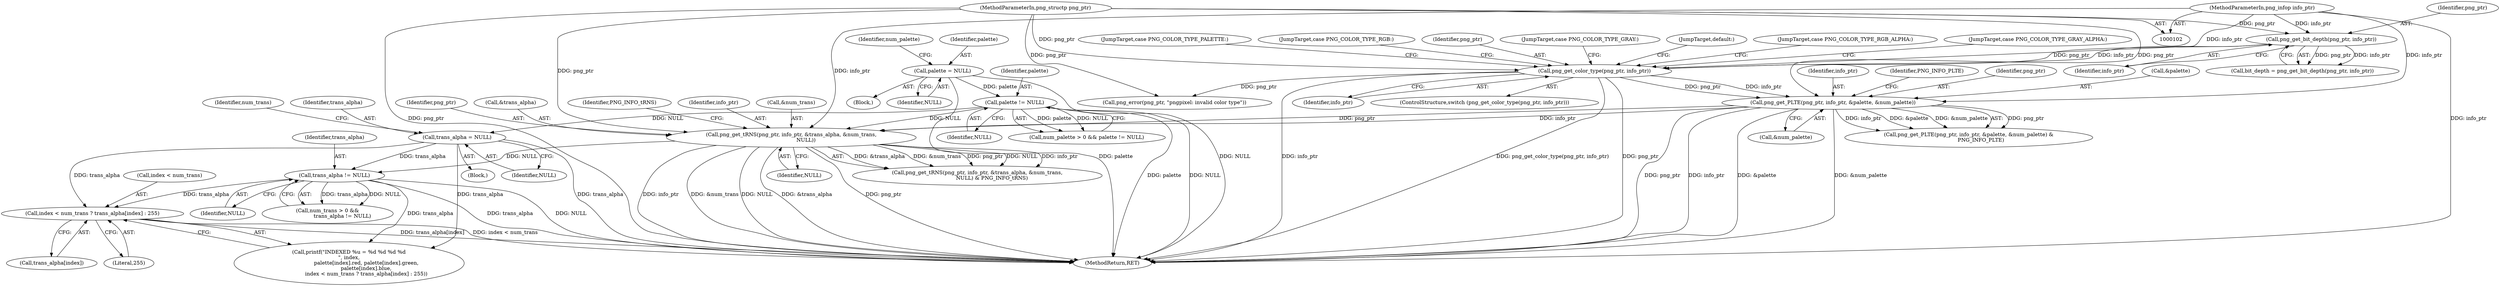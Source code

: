 digraph "0_Android_9d4853418ab2f754c2b63e091c29c5529b8b86ca_0@array" {
"1000212" [label="(Call,index < num_trans ? trans_alpha[index] : 255)"];
"1000168" [label="(Call,trans_alpha = NULL)"];
"1000163" [label="(Call,palette != NULL)"];
"1000141" [label="(Call,palette = NULL)"];
"1000191" [label="(Call,trans_alpha != NULL)"];
"1000178" [label="(Call,png_get_tRNS(png_ptr, info_ptr, &trans_alpha, &num_trans,\n                  NULL))"];
"1000151" [label="(Call,png_get_PLTE(png_ptr, info_ptr, &palette, &num_palette))"];
"1000115" [label="(Call,png_get_color_type(png_ptr, info_ptr))"];
"1000111" [label="(Call,png_get_bit_depth(png_ptr, info_ptr))"];
"1000103" [label="(MethodParameterIn,png_structp png_ptr)"];
"1000104" [label="(MethodParameterIn,png_infop info_ptr)"];
"1000150" [label="(Call,png_get_PLTE(png_ptr, info_ptr, &palette, &num_palette) &\n               PNG_INFO_PLTE)"];
"1000117" [label="(Identifier,info_ptr)"];
"1000109" [label="(Call,bit_depth = png_get_bit_depth(png_ptr, info_ptr))"];
"1000112" [label="(Identifier,png_ptr)"];
"1000178" [label="(Call,png_get_tRNS(png_ptr, info_ptr, &trans_alpha, &num_trans,\n                  NULL))"];
"1000116" [label="(Identifier,png_ptr)"];
"1000314" [label="(MethodReturn,RET)"];
"1000119" [label="(JumpTarget,case PNG_COLOR_TYPE_GRAY:)"];
"1000310" [label="(JumpTarget,default:)"];
"1000216" [label="(Call,trans_alpha[index])"];
"1000311" [label="(Call,png_error(png_ptr, \"pngpixel: invalid color type\"))"];
"1000146" [label="(Identifier,num_palette)"];
"1000111" [label="(Call,png_get_bit_depth(png_ptr, info_ptr))"];
"1000181" [label="(Call,&trans_alpha)"];
"1000173" [label="(Identifier,num_trans)"];
"1000213" [label="(Call,index < num_trans)"];
"1000186" [label="(Identifier,PNG_INFO_tRNS)"];
"1000219" [label="(Literal,255)"];
"1000282" [label="(JumpTarget,case PNG_COLOR_TYPE_RGB_ALPHA:)"];
"1000192" [label="(Identifier,trans_alpha)"];
"1000177" [label="(Call,png_get_tRNS(png_ptr, info_ptr, &trans_alpha, &num_trans,\n                  NULL) & PNG_INFO_tRNS)"];
"1000266" [label="(JumpTarget,case PNG_COLOR_TYPE_GRAY_ALPHA:)"];
"1000129" [label="(JumpTarget,case PNG_COLOR_TYPE_PALETTE:)"];
"1000180" [label="(Identifier,info_ptr)"];
"1000165" [label="(Identifier,NULL)"];
"1000142" [label="(Identifier,palette)"];
"1000115" [label="(Call,png_get_color_type(png_ptr, info_ptr))"];
"1000153" [label="(Identifier,info_ptr)"];
"1000104" [label="(MethodParameterIn,png_infop info_ptr)"];
"1000212" [label="(Call,index < num_trans ? trans_alpha[index] : 255)"];
"1000183" [label="(Call,&num_trans)"];
"1000156" [label="(Call,&num_palette)"];
"1000130" [label="(Block,)"];
"1000143" [label="(Identifier,NULL)"];
"1000193" [label="(Identifier,NULL)"];
"1000103" [label="(MethodParameterIn,png_structp png_ptr)"];
"1000158" [label="(Identifier,PNG_INFO_PLTE)"];
"1000166" [label="(Block,)"];
"1000113" [label="(Identifier,info_ptr)"];
"1000163" [label="(Call,palette != NULL)"];
"1000187" [label="(Call,num_trans > 0 &&\n                  trans_alpha != NULL)"];
"1000159" [label="(Call,num_palette > 0 && palette != NULL)"];
"1000151" [label="(Call,png_get_PLTE(png_ptr, info_ptr, &palette, &num_palette))"];
"1000152" [label="(Identifier,png_ptr)"];
"1000154" [label="(Call,&palette)"];
"1000141" [label="(Call,palette = NULL)"];
"1000114" [label="(ControlStructure,switch (png_get_color_type(png_ptr, info_ptr)))"];
"1000168" [label="(Call,trans_alpha = NULL)"];
"1000185" [label="(Identifier,NULL)"];
"1000179" [label="(Identifier,png_ptr)"];
"1000244" [label="(JumpTarget,case PNG_COLOR_TYPE_RGB:)"];
"1000169" [label="(Identifier,trans_alpha)"];
"1000164" [label="(Identifier,palette)"];
"1000191" [label="(Call,trans_alpha != NULL)"];
"1000194" [label="(Call,printf(\"INDEXED %u = %d %d %d %d\n\", index,\n                     palette[index].red, palette[index].green,\n                     palette[index].blue,\n                     index < num_trans ? trans_alpha[index] : 255))"];
"1000170" [label="(Identifier,NULL)"];
"1000212" -> "1000194"  [label="AST: "];
"1000212" -> "1000216"  [label="CFG: "];
"1000212" -> "1000219"  [label="CFG: "];
"1000213" -> "1000212"  [label="AST: "];
"1000216" -> "1000212"  [label="AST: "];
"1000219" -> "1000212"  [label="AST: "];
"1000194" -> "1000212"  [label="CFG: "];
"1000212" -> "1000314"  [label="DDG: trans_alpha[index]"];
"1000212" -> "1000314"  [label="DDG: index < num_trans"];
"1000168" -> "1000212"  [label="DDG: trans_alpha"];
"1000191" -> "1000212"  [label="DDG: trans_alpha"];
"1000168" -> "1000166"  [label="AST: "];
"1000168" -> "1000170"  [label="CFG: "];
"1000169" -> "1000168"  [label="AST: "];
"1000170" -> "1000168"  [label="AST: "];
"1000173" -> "1000168"  [label="CFG: "];
"1000168" -> "1000314"  [label="DDG: trans_alpha"];
"1000163" -> "1000168"  [label="DDG: NULL"];
"1000168" -> "1000191"  [label="DDG: trans_alpha"];
"1000168" -> "1000194"  [label="DDG: trans_alpha"];
"1000163" -> "1000159"  [label="AST: "];
"1000163" -> "1000165"  [label="CFG: "];
"1000164" -> "1000163"  [label="AST: "];
"1000165" -> "1000163"  [label="AST: "];
"1000159" -> "1000163"  [label="CFG: "];
"1000163" -> "1000314"  [label="DDG: palette"];
"1000163" -> "1000314"  [label="DDG: NULL"];
"1000163" -> "1000159"  [label="DDG: palette"];
"1000163" -> "1000159"  [label="DDG: NULL"];
"1000141" -> "1000163"  [label="DDG: palette"];
"1000163" -> "1000178"  [label="DDG: NULL"];
"1000141" -> "1000130"  [label="AST: "];
"1000141" -> "1000143"  [label="CFG: "];
"1000142" -> "1000141"  [label="AST: "];
"1000143" -> "1000141"  [label="AST: "];
"1000146" -> "1000141"  [label="CFG: "];
"1000141" -> "1000314"  [label="DDG: palette"];
"1000141" -> "1000314"  [label="DDG: NULL"];
"1000191" -> "1000187"  [label="AST: "];
"1000191" -> "1000193"  [label="CFG: "];
"1000192" -> "1000191"  [label="AST: "];
"1000193" -> "1000191"  [label="AST: "];
"1000187" -> "1000191"  [label="CFG: "];
"1000191" -> "1000314"  [label="DDG: NULL"];
"1000191" -> "1000314"  [label="DDG: trans_alpha"];
"1000191" -> "1000187"  [label="DDG: trans_alpha"];
"1000191" -> "1000187"  [label="DDG: NULL"];
"1000178" -> "1000191"  [label="DDG: NULL"];
"1000191" -> "1000194"  [label="DDG: trans_alpha"];
"1000178" -> "1000177"  [label="AST: "];
"1000178" -> "1000185"  [label="CFG: "];
"1000179" -> "1000178"  [label="AST: "];
"1000180" -> "1000178"  [label="AST: "];
"1000181" -> "1000178"  [label="AST: "];
"1000183" -> "1000178"  [label="AST: "];
"1000185" -> "1000178"  [label="AST: "];
"1000186" -> "1000178"  [label="CFG: "];
"1000178" -> "1000314"  [label="DDG: NULL"];
"1000178" -> "1000314"  [label="DDG: &trans_alpha"];
"1000178" -> "1000314"  [label="DDG: png_ptr"];
"1000178" -> "1000314"  [label="DDG: info_ptr"];
"1000178" -> "1000314"  [label="DDG: &num_trans"];
"1000178" -> "1000177"  [label="DDG: &trans_alpha"];
"1000178" -> "1000177"  [label="DDG: &num_trans"];
"1000178" -> "1000177"  [label="DDG: png_ptr"];
"1000178" -> "1000177"  [label="DDG: NULL"];
"1000178" -> "1000177"  [label="DDG: info_ptr"];
"1000151" -> "1000178"  [label="DDG: png_ptr"];
"1000151" -> "1000178"  [label="DDG: info_ptr"];
"1000103" -> "1000178"  [label="DDG: png_ptr"];
"1000104" -> "1000178"  [label="DDG: info_ptr"];
"1000151" -> "1000150"  [label="AST: "];
"1000151" -> "1000156"  [label="CFG: "];
"1000152" -> "1000151"  [label="AST: "];
"1000153" -> "1000151"  [label="AST: "];
"1000154" -> "1000151"  [label="AST: "];
"1000156" -> "1000151"  [label="AST: "];
"1000158" -> "1000151"  [label="CFG: "];
"1000151" -> "1000314"  [label="DDG: png_ptr"];
"1000151" -> "1000314"  [label="DDG: info_ptr"];
"1000151" -> "1000314"  [label="DDG: &palette"];
"1000151" -> "1000314"  [label="DDG: &num_palette"];
"1000151" -> "1000150"  [label="DDG: png_ptr"];
"1000151" -> "1000150"  [label="DDG: info_ptr"];
"1000151" -> "1000150"  [label="DDG: &palette"];
"1000151" -> "1000150"  [label="DDG: &num_palette"];
"1000115" -> "1000151"  [label="DDG: png_ptr"];
"1000115" -> "1000151"  [label="DDG: info_ptr"];
"1000103" -> "1000151"  [label="DDG: png_ptr"];
"1000104" -> "1000151"  [label="DDG: info_ptr"];
"1000115" -> "1000114"  [label="AST: "];
"1000115" -> "1000117"  [label="CFG: "];
"1000116" -> "1000115"  [label="AST: "];
"1000117" -> "1000115"  [label="AST: "];
"1000119" -> "1000115"  [label="CFG: "];
"1000129" -> "1000115"  [label="CFG: "];
"1000244" -> "1000115"  [label="CFG: "];
"1000266" -> "1000115"  [label="CFG: "];
"1000282" -> "1000115"  [label="CFG: "];
"1000310" -> "1000115"  [label="CFG: "];
"1000115" -> "1000314"  [label="DDG: info_ptr"];
"1000115" -> "1000314"  [label="DDG: png_get_color_type(png_ptr, info_ptr)"];
"1000115" -> "1000314"  [label="DDG: png_ptr"];
"1000111" -> "1000115"  [label="DDG: png_ptr"];
"1000111" -> "1000115"  [label="DDG: info_ptr"];
"1000103" -> "1000115"  [label="DDG: png_ptr"];
"1000104" -> "1000115"  [label="DDG: info_ptr"];
"1000115" -> "1000311"  [label="DDG: png_ptr"];
"1000111" -> "1000109"  [label="AST: "];
"1000111" -> "1000113"  [label="CFG: "];
"1000112" -> "1000111"  [label="AST: "];
"1000113" -> "1000111"  [label="AST: "];
"1000109" -> "1000111"  [label="CFG: "];
"1000111" -> "1000109"  [label="DDG: png_ptr"];
"1000111" -> "1000109"  [label="DDG: info_ptr"];
"1000103" -> "1000111"  [label="DDG: png_ptr"];
"1000104" -> "1000111"  [label="DDG: info_ptr"];
"1000103" -> "1000102"  [label="AST: "];
"1000103" -> "1000314"  [label="DDG: png_ptr"];
"1000103" -> "1000311"  [label="DDG: png_ptr"];
"1000104" -> "1000102"  [label="AST: "];
"1000104" -> "1000314"  [label="DDG: info_ptr"];
}
